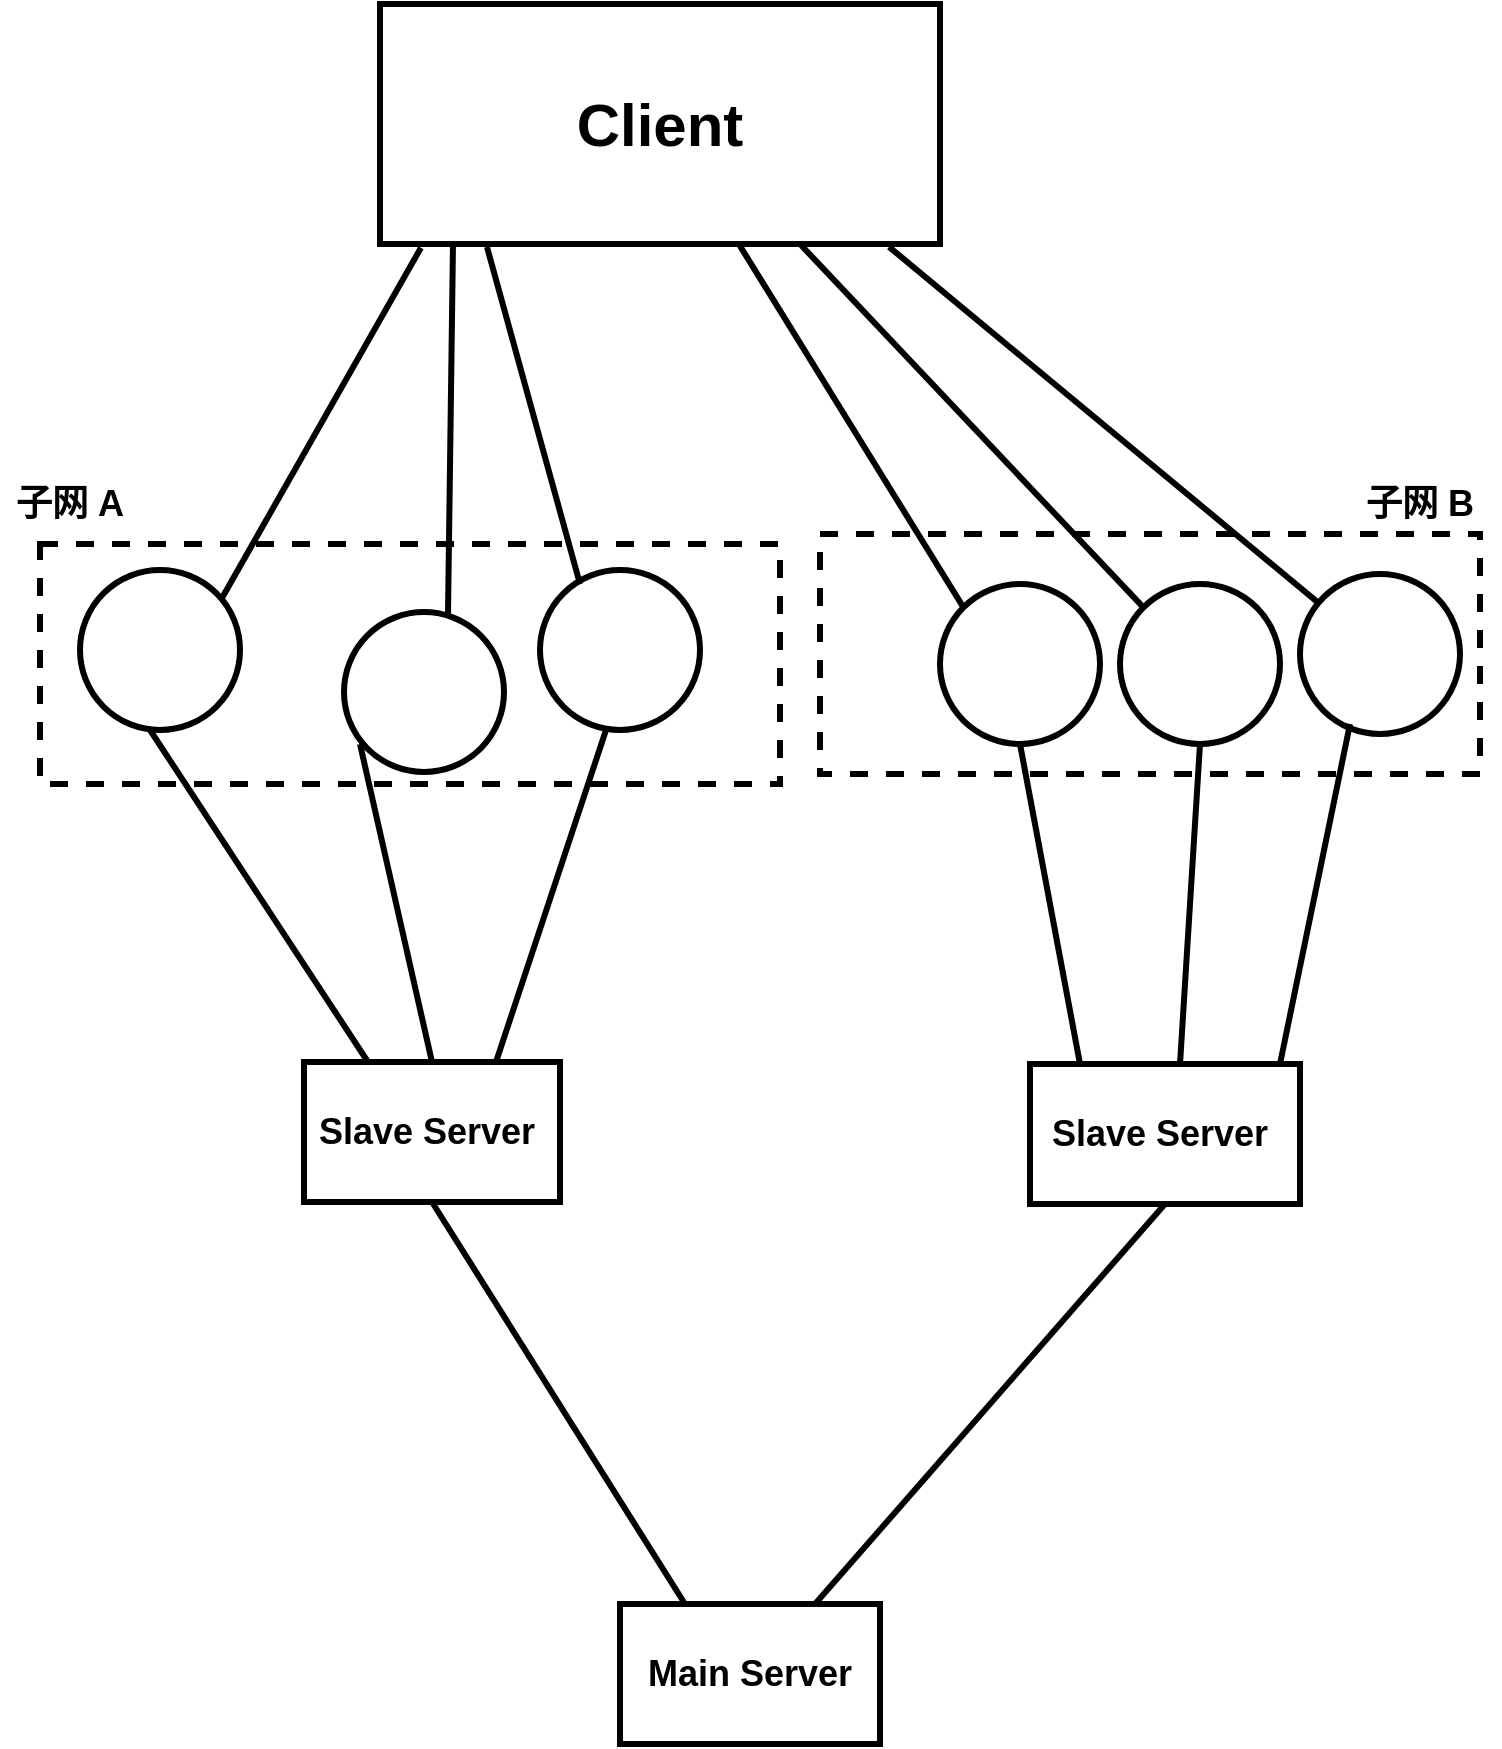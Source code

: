 <mxfile version="13.1.3">
    <diagram id="6hGFLwfOUW9BJ-s0fimq" name="Page-1">
        <mxGraphModel dx="638" dy="720" grid="1" gridSize="10" guides="1" tooltips="1" connect="1" arrows="1" fold="1" page="1" pageScale="1" pageWidth="827" pageHeight="1169" math="0" shadow="0">
            <root>
                <mxCell id="0"/>
                <mxCell id="1" parent="0"/>
                <mxCell id="110" value="&lt;b&gt;&lt;font color=&quot;#000000&quot; style=&quot;font-size: 30px&quot;&gt;Client&lt;/font&gt;&lt;/b&gt;" style="rounded=0;whiteSpace=wrap;html=1;fillColor=none;strokeColor=#000000;strokeWidth=3;" parent="1" vertex="1">
                    <mxGeometry x="260" y="200" width="280" height="120" as="geometry"/>
                </mxCell>
                <mxCell id="112" value="" style="endArrow=none;html=1;entryX=0.073;entryY=1.016;entryDx=0;entryDy=0;entryPerimeter=0;strokeColor=#000000;strokeWidth=3;" parent="1" target="110" edge="1">
                    <mxGeometry width="50" height="50" relative="1" as="geometry">
                        <mxPoint x="181" y="497" as="sourcePoint"/>
                        <mxPoint x="283.96" y="330" as="targetPoint"/>
                    </mxGeometry>
                </mxCell>
                <mxCell id="113" value="" style="endArrow=none;html=1;entryX=0.116;entryY=1.051;entryDx=0;entryDy=0;entryPerimeter=0;strokeColor=#000000;strokeWidth=3;" parent="1" edge="1">
                    <mxGeometry width="50" height="50" relative="1" as="geometry">
                        <mxPoint x="294" y="505" as="sourcePoint"/>
                        <mxPoint x="296.48" y="321.12" as="targetPoint"/>
                    </mxGeometry>
                </mxCell>
                <mxCell id="114" value="" style="endArrow=none;html=1;entryX=0.191;entryY=1.012;entryDx=0;entryDy=0;entryPerimeter=0;strokeColor=#000000;strokeWidth=3;" parent="1" target="110" edge="1">
                    <mxGeometry width="50" height="50" relative="1" as="geometry">
                        <mxPoint x="360" y="490" as="sourcePoint"/>
                        <mxPoint x="302.96" y="343.0" as="targetPoint"/>
                    </mxGeometry>
                </mxCell>
                <mxCell id="115" value="" style="ellipse;whiteSpace=wrap;html=1;aspect=fixed;strokeColor=#000000;strokeWidth=3;fillColor=none;" parent="1" vertex="1">
                    <mxGeometry x="110" y="483" width="80" height="80" as="geometry"/>
                </mxCell>
                <mxCell id="116" value="" style="ellipse;whiteSpace=wrap;html=1;aspect=fixed;strokeColor=#000000;strokeWidth=3;fillColor=none;" parent="1" vertex="1">
                    <mxGeometry x="242" y="504" width="80" height="80" as="geometry"/>
                </mxCell>
                <mxCell id="117" value="" style="ellipse;whiteSpace=wrap;html=1;aspect=fixed;strokeColor=#000000;strokeWidth=3;fillColor=none;" parent="1" vertex="1">
                    <mxGeometry x="340" y="483" width="80" height="80" as="geometry"/>
                </mxCell>
                <mxCell id="118" value="" style="rounded=0;whiteSpace=wrap;html=1;strokeColor=#000000;strokeWidth=3;fillColor=none;dashed=1;" parent="1" vertex="1">
                    <mxGeometry x="90" y="470" width="370" height="120" as="geometry"/>
                </mxCell>
                <mxCell id="119" value="&lt;font style=&quot;font-size: 18px&quot; color=&quot;#000000&quot;&gt;&lt;b&gt;Slave Server&amp;nbsp;&lt;/b&gt;&lt;/font&gt;" style="rounded=0;whiteSpace=wrap;html=1;strokeColor=#000000;strokeWidth=3;fillColor=none;" parent="1" vertex="1">
                    <mxGeometry x="222" y="729" width="128" height="70" as="geometry"/>
                </mxCell>
                <mxCell id="124" value="" style="endArrow=none;html=1;strokeColor=#000000;strokeWidth=3;exitX=0.25;exitY=0;exitDx=0;exitDy=0;" parent="1" source="119" edge="1">
                    <mxGeometry width="50" height="50" relative="1" as="geometry">
                        <mxPoint x="253" y="738" as="sourcePoint"/>
                        <mxPoint x="145" y="563" as="targetPoint"/>
                    </mxGeometry>
                </mxCell>
                <mxCell id="125" value="" style="endArrow=none;html=1;strokeColor=#000000;strokeWidth=3;exitX=0.5;exitY=0;exitDx=0;exitDy=0;" parent="1" source="119" edge="1">
                    <mxGeometry width="50" height="50" relative="1" as="geometry">
                        <mxPoint x="340" y="747" as="sourcePoint"/>
                        <mxPoint x="250" y="570" as="targetPoint"/>
                    </mxGeometry>
                </mxCell>
                <mxCell id="126" value="" style="endArrow=none;html=1;strokeColor=#000000;strokeWidth=3;exitX=0.75;exitY=0;exitDx=0;exitDy=0;" parent="1" source="119" edge="1">
                    <mxGeometry width="50" height="50" relative="1" as="geometry">
                        <mxPoint x="480" y="740" as="sourcePoint"/>
                        <mxPoint x="373" y="563" as="targetPoint"/>
                    </mxGeometry>
                </mxCell>
                <mxCell id="127" value="" style="endArrow=none;html=1;strokeColor=#000000;strokeWidth=3;exitX=0.909;exitY=1.012;exitDx=0;exitDy=0;exitPerimeter=0;" parent="1" source="110" target="136" edge="1">
                    <mxGeometry width="50" height="50" relative="1" as="geometry">
                        <mxPoint x="530" y="400" as="sourcePoint"/>
                        <mxPoint x="780" y="460" as="targetPoint"/>
                    </mxGeometry>
                </mxCell>
                <mxCell id="128" value="" style="endArrow=none;html=1;strokeColor=#000000;strokeWidth=3;exitX=0.75;exitY=1;exitDx=0;exitDy=0;entryX=0;entryY=0;entryDx=0;entryDy=0;" parent="1" source="110" target="135" edge="1">
                    <mxGeometry width="50" height="50" relative="1" as="geometry">
                        <mxPoint x="450" y="380" as="sourcePoint"/>
                        <mxPoint x="670" y="470" as="targetPoint"/>
                    </mxGeometry>
                </mxCell>
                <mxCell id="131" value="" style="endArrow=none;html=1;strokeColor=#000000;strokeWidth=3;exitX=0.642;exitY=1.005;exitDx=0;exitDy=0;exitPerimeter=0;entryX=0;entryY=0;entryDx=0;entryDy=0;" parent="1" source="110" target="134" edge="1">
                    <mxGeometry width="50" height="50" relative="1" as="geometry">
                        <mxPoint x="400" y="390" as="sourcePoint"/>
                        <mxPoint x="580" y="470" as="targetPoint"/>
                    </mxGeometry>
                </mxCell>
                <mxCell id="132" value="" style="rounded=0;whiteSpace=wrap;html=1;strokeColor=#000000;strokeWidth=3;fillColor=none;dashed=1;" parent="1" vertex="1">
                    <mxGeometry x="480" y="465" width="330" height="120" as="geometry"/>
                </mxCell>
                <mxCell id="134" value="" style="ellipse;whiteSpace=wrap;html=1;aspect=fixed;strokeColor=#000000;strokeWidth=3;fillColor=none;" parent="1" vertex="1">
                    <mxGeometry x="540" y="490" width="80" height="80" as="geometry"/>
                </mxCell>
                <mxCell id="135" value="" style="ellipse;whiteSpace=wrap;html=1;aspect=fixed;strokeColor=#000000;strokeWidth=3;fillColor=none;" parent="1" vertex="1">
                    <mxGeometry x="630" y="490" width="80" height="80" as="geometry"/>
                </mxCell>
                <mxCell id="136" value="" style="ellipse;whiteSpace=wrap;html=1;aspect=fixed;strokeColor=#000000;strokeWidth=3;fillColor=none;" parent="1" vertex="1">
                    <mxGeometry x="720" y="485" width="80" height="80" as="geometry"/>
                </mxCell>
                <mxCell id="137" value="" style="endArrow=none;html=1;strokeColor=#000000;strokeWidth=3;exitX=0.5;exitY=1;exitDx=0;exitDy=0;" parent="1" source="134" edge="1">
                    <mxGeometry width="50" height="50" relative="1" as="geometry">
                        <mxPoint x="580" y="730" as="sourcePoint"/>
                        <mxPoint x="610" y="730" as="targetPoint"/>
                    </mxGeometry>
                </mxCell>
                <mxCell id="138" value="" style="endArrow=none;html=1;strokeColor=#000000;strokeWidth=3;exitX=0.5;exitY=1;exitDx=0;exitDy=0;" parent="1" source="135" edge="1">
                    <mxGeometry width="50" height="50" relative="1" as="geometry">
                        <mxPoint x="660" y="565" as="sourcePoint"/>
                        <mxPoint x="660" y="730" as="targetPoint"/>
                    </mxGeometry>
                </mxCell>
                <mxCell id="139" value="" style="endArrow=none;html=1;strokeColor=#000000;strokeWidth=3;exitX=0.5;exitY=1;exitDx=0;exitDy=0;" parent="1" edge="1">
                    <mxGeometry width="50" height="50" relative="1" as="geometry">
                        <mxPoint x="745" y="560" as="sourcePoint"/>
                        <mxPoint x="710" y="730" as="targetPoint"/>
                    </mxGeometry>
                </mxCell>
                <mxCell id="140" value="&lt;font style=&quot;font-size: 18px&quot; color=&quot;#000000&quot;&gt;&lt;b&gt;Slave Server&amp;nbsp;&lt;/b&gt;&lt;/font&gt;" style="rounded=0;whiteSpace=wrap;html=1;strokeColor=#000000;strokeWidth=3;fillColor=none;" parent="1" vertex="1">
                    <mxGeometry x="585" y="730" width="135" height="70" as="geometry"/>
                </mxCell>
                <mxCell id="143" value="" style="endArrow=none;html=1;strokeColor=#000000;strokeWidth=3;exitX=0.5;exitY=1;exitDx=0;exitDy=0;entryX=0.25;entryY=0;entryDx=0;entryDy=0;" parent="1" source="119" target="145" edge="1">
                    <mxGeometry width="50" height="50" relative="1" as="geometry">
                        <mxPoint x="250" y="920" as="sourcePoint"/>
                        <mxPoint x="400" y="990" as="targetPoint"/>
                    </mxGeometry>
                </mxCell>
                <mxCell id="144" value="" style="endArrow=none;html=1;strokeColor=#000000;strokeWidth=3;entryX=0.5;entryY=1;entryDx=0;entryDy=0;exitX=0.75;exitY=0;exitDx=0;exitDy=0;" parent="1" source="145" target="140" edge="1">
                    <mxGeometry width="50" height="50" relative="1" as="geometry">
                        <mxPoint x="510" y="980" as="sourcePoint"/>
                        <mxPoint x="660" y="860" as="targetPoint"/>
                    </mxGeometry>
                </mxCell>
                <mxCell id="145" value="&lt;font color=&quot;#000000&quot; style=&quot;font-size: 18px&quot;&gt;&lt;b&gt;Main Server&lt;/b&gt;&lt;/font&gt;" style="rounded=0;whiteSpace=wrap;html=1;strokeColor=#000000;strokeWidth=3;fillColor=none;" parent="1" vertex="1">
                    <mxGeometry x="380" y="1000" width="130" height="70" as="geometry"/>
                </mxCell>
                <mxCell id="146" value="&lt;font color=&quot;#000000&quot; style=&quot;font-size: 18px&quot;&gt;&lt;b&gt;子网 A&lt;/b&gt;&lt;/font&gt;" style="text;html=1;strokeColor=none;fillColor=none;align=center;verticalAlign=middle;whiteSpace=wrap;rounded=0;" parent="1" vertex="1">
                    <mxGeometry x="70" y="435" width="70" height="30" as="geometry"/>
                </mxCell>
                <mxCell id="147" value="&lt;font color=&quot;#000000&quot; style=&quot;font-size: 18px&quot;&gt;&lt;b&gt;子网 B&lt;/b&gt;&lt;/font&gt;" style="text;html=1;strokeColor=none;fillColor=none;align=center;verticalAlign=middle;whiteSpace=wrap;rounded=0;" parent="1" vertex="1">
                    <mxGeometry x="740" y="440" width="80" height="20" as="geometry"/>
                </mxCell>
            </root>
        </mxGraphModel>
    </diagram>
</mxfile>